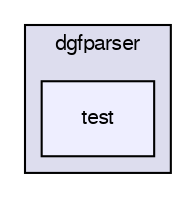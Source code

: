 digraph G {
  compound=true
  node [ fontsize=10, fontname="FreeSans"];
  edge [ labelfontsize=9, labelfontname="FreeSans"];
  subgraph clusterdir_4cee72c778d9005e899e49441c1b0610 {
    graph [ bgcolor="#ddddee", pencolor="black", label="dgfparser" fontname="FreeSans", fontsize=10, URL="dir_4cee72c778d9005e899e49441c1b0610.html"]
  dir_edfcadd7282323f90bbace04212981a1 [shape=box, label="test", style="filled", fillcolor="#eeeeff", pencolor="black", URL="dir_edfcadd7282323f90bbace04212981a1.html"];
  }
}
